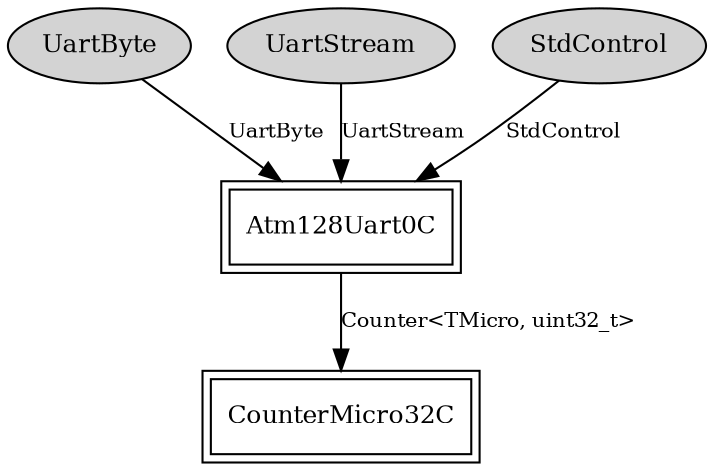 digraph "tos.platforms.ucmini.PlatformSerialC" {
  n0x406a10f0 [shape=ellipse, style=filled, label="UartByte", fontsize=12];
  "Atm128Uart0C" [fontsize=12, shape=box,peripheries=2, URL="../chtml/tos.chips.atm128.Atm128Uart0C.html"];
  n0x406922b8 [shape=ellipse, style=filled, label="UartStream", fontsize=12];
  "Atm128Uart0C" [fontsize=12, shape=box,peripheries=2, URL="../chtml/tos.chips.atm128.Atm128Uart0C.html"];
  n0x40683d98 [shape=ellipse, style=filled, label="StdControl", fontsize=12];
  "Atm128Uart0C" [fontsize=12, shape=box,peripheries=2, URL="../chtml/tos.chips.atm128.Atm128Uart0C.html"];
  "Atm128Uart0C" [fontsize=12, shape=box,peripheries=2, URL="../chtml/tos.chips.atm128.Atm128Uart0C.html"];
  "CounterMicro32C" [fontsize=12, shape=box,peripheries=2, URL="../chtml/tos.chips.atm128rfa1.timer.CounterMicro32C.html"];
  "n0x406a10f0" -> "Atm128Uart0C" [label="UartByte", URL="../ihtml/tos.interfaces.UartByte.html", fontsize=10];
  "n0x406922b8" -> "Atm128Uart0C" [label="UartStream", URL="../ihtml/tos.interfaces.UartStream.html", fontsize=10];
  "n0x40683d98" -> "Atm128Uart0C" [label="StdControl", URL="../ihtml/tos.interfaces.StdControl.html", fontsize=10];
  "Atm128Uart0C" -> "CounterMicro32C" [label="Counter<TMicro, uint32_t>", URL="../ihtml/tos.lib.timer.Counter.html", fontsize=10];
}
